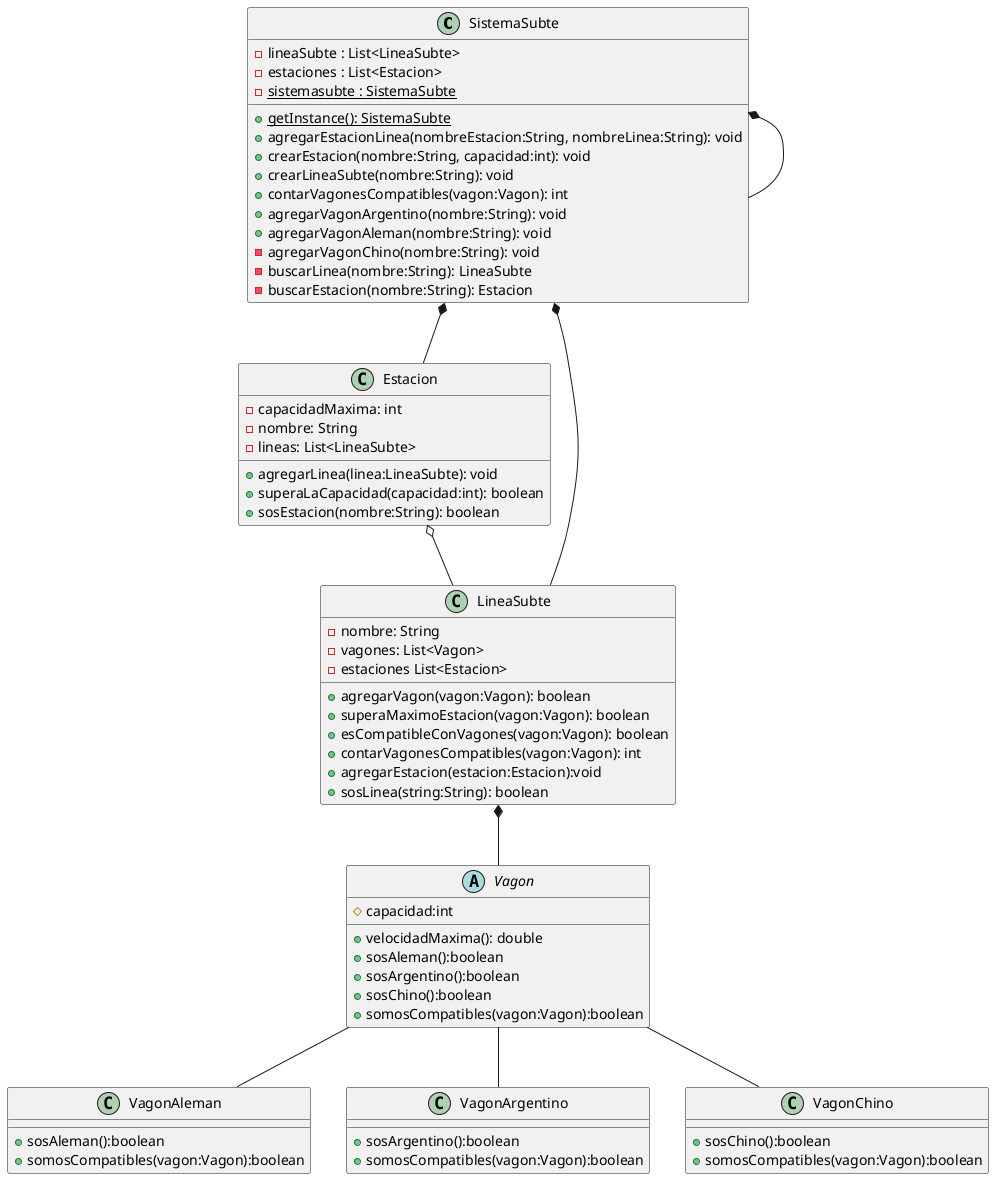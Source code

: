 @startuml

SistemaSubte *-- Estacion
SistemaSubte *-- LineaSubte
SistemaSubte *-- SistemaSubte
Estacion o-- LineaSubte
LineaSubte *-- Vagon
Vagon -- VagonAleman
Vagon -- VagonArgentino
Vagon -- VagonChino

class SistemaSubte{
    - lineaSubte : List<LineaSubte>
    - estaciones : List<Estacion>
    - {static} sistemasubte : SistemaSubte
    + {static} getInstance(): SistemaSubte
    + agregarEstacionLinea(nombreEstacion:String, nombreLinea:String): void
    + crearEstacion(nombre:String, capacidad:int): void
    + crearLineaSubte(nombre:String): void
    + contarVagonesCompatibles(vagon:Vagon): int
    + agregarVagonArgentino(nombre:String): void
    + agregarVagonAleman(nombre:String): void
    - agregarVagonChino(nombre:String): void
    - buscarLinea(nombre:String): LineaSubte
    - buscarEstacion(nombre:String): Estacion
}
class Estacion{
    - capacidadMaxima: int
    - nombre: String
    - lineas: List<LineaSubte>
    + agregarLinea(linea:LineaSubte): void
    + superaLaCapacidad(capacidad:int): boolean
    + sosEstacion(nombre:String): boolean
}
class LineaSubte{
    - nombre: String
    - vagones: List<Vagon>
    - estaciones List<Estacion>
    + agregarVagon(vagon:Vagon): boolean
    + superaMaximoEstacion(vagon:Vagon): boolean
    + esCompatibleConVagones(vagon:Vagon): boolean
    + contarVagonesCompatibles(vagon:Vagon): int
    + agregarEstacion(estacion:Estacion):void
    + sosLinea(string:String): boolean
}

abstract class Vagon{
    # capacidad:int
    + velocidadMaxima(): double
    + sosAleman():boolean
    + sosArgentino():boolean
    + sosChino():boolean
    + somosCompatibles(vagon:Vagon):boolean
}
class VagonAleman{
    + sosAleman():boolean
    + somosCompatibles(vagon:Vagon):boolean
}
class VagonArgentino{
    + sosArgentino():boolean
    + somosCompatibles(vagon:Vagon):boolean
}
class VagonChino{
    + sosChino():boolean
    + somosCompatibles(vagon:Vagon):boolean
}
@enduml